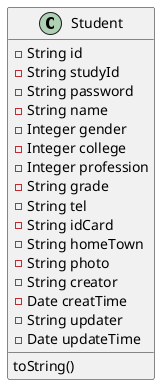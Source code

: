 @startuml
class Student{
-String id
-String studyId
-String password
-String name
-Integer gender
-Integer college
-Integer profession
-String grade
-String tel
-String idCard
-String homeTown
-String photo
-String creator
-Date creatTime
-String updater
-Date updateTime
toString()
}
'class Builder{}
@enduml
